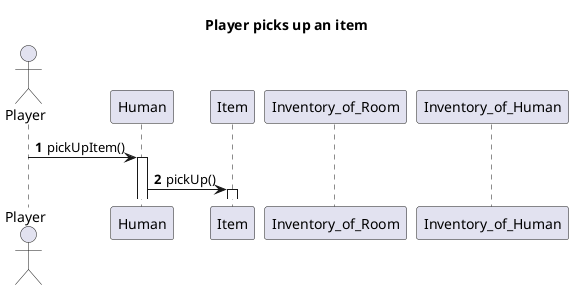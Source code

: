 @startuml
'https://plantuml.com/sequence-diagram

title Player picks up an item
autonumber

Actor Player as P
participant Human as H
participant Item as I
participant Inventory_of_Room as Inv
participant Inventory_of_Human

P->H: pickUpItem()
activate H

H->I: pickUp()
activate I




@enduml